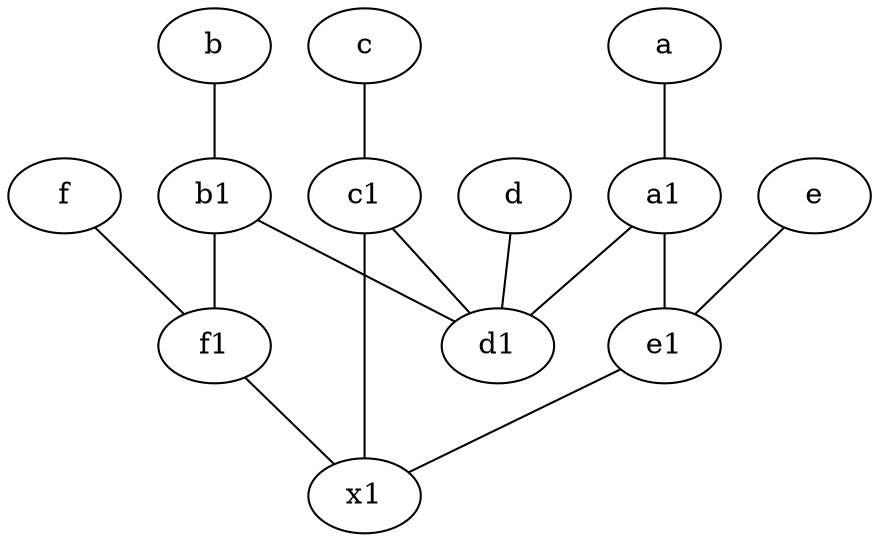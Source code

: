 graph {
	node [labelfontsize=50]
	a [labelfontsize=50 pos="8,2!"]
	d1 [labelfontsize=50 pos="3,5!"]
	b [labelfontsize=50 pos="10,4!"]
	f [labelfontsize=50 pos="3,9!"]
	c1 [labelfontsize=50 pos="4.5,3!"]
	a1 [labelfontsize=50 pos="8,3!"]
	c [labelfontsize=50 pos="4.5,2!"]
	d [labelfontsize=50 pos="2,5!"]
	e [labelfontsize=50 pos="7,9!"]
	b1 [labelfontsize=50 pos="9,4!"]
	f1 [labelfontsize=50 pos="3,8!"]
	x1 [labelfontsize=50]
	e1 [labelfontsize=50 pos="7,7!"]
	c1 -- x1
	a -- a1
	a1 -- e1
	b -- b1
	f -- f1
	d -- d1
	a1 -- d1
	b1 -- d1
	c -- c1
	e -- e1
	f1 -- x1
	b1 -- f1
	e1 -- x1
	c1 -- d1
}
